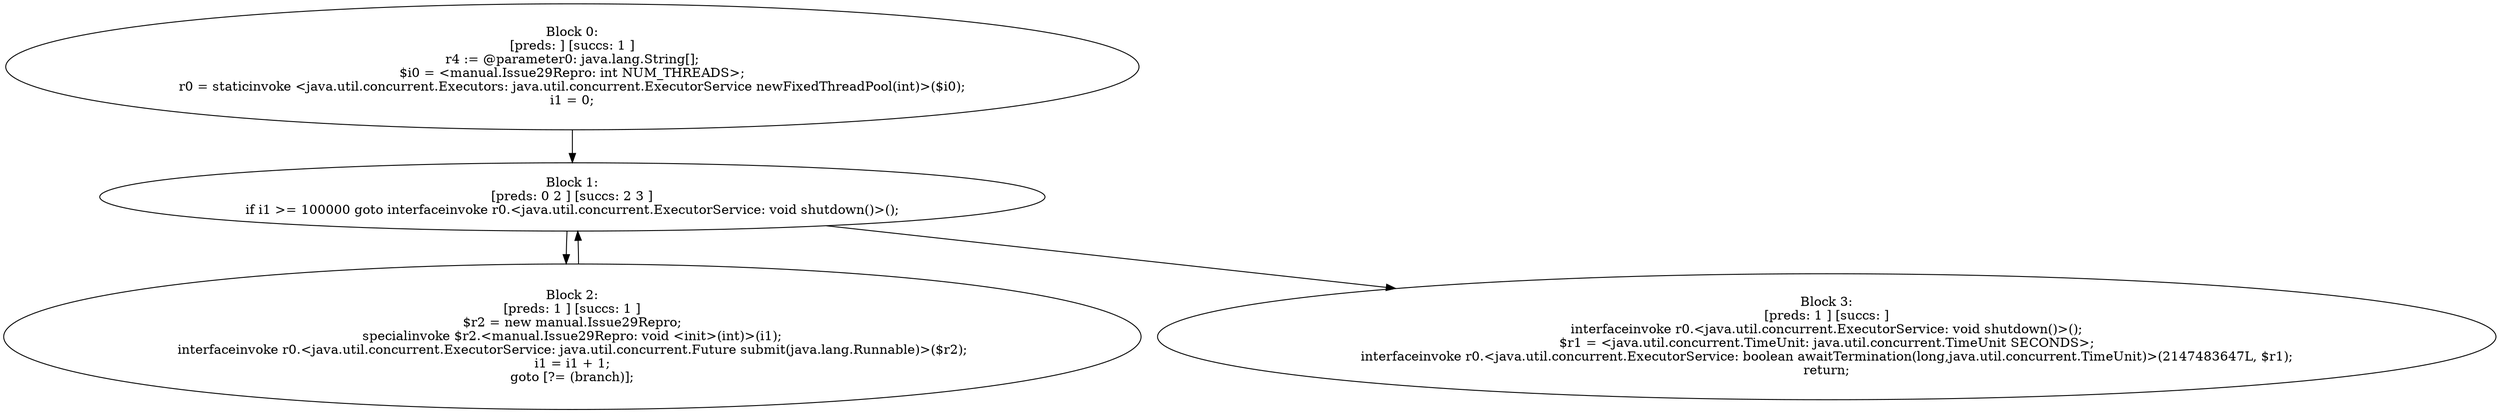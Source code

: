 digraph "unitGraph" {
    "Block 0:
[preds: ] [succs: 1 ]
r4 := @parameter0: java.lang.String[];
$i0 = <manual.Issue29Repro: int NUM_THREADS>;
r0 = staticinvoke <java.util.concurrent.Executors: java.util.concurrent.ExecutorService newFixedThreadPool(int)>($i0);
i1 = 0;
"
    "Block 1:
[preds: 0 2 ] [succs: 2 3 ]
if i1 >= 100000 goto interfaceinvoke r0.<java.util.concurrent.ExecutorService: void shutdown()>();
"
    "Block 2:
[preds: 1 ] [succs: 1 ]
$r2 = new manual.Issue29Repro;
specialinvoke $r2.<manual.Issue29Repro: void <init>(int)>(i1);
interfaceinvoke r0.<java.util.concurrent.ExecutorService: java.util.concurrent.Future submit(java.lang.Runnable)>($r2);
i1 = i1 + 1;
goto [?= (branch)];
"
    "Block 3:
[preds: 1 ] [succs: ]
interfaceinvoke r0.<java.util.concurrent.ExecutorService: void shutdown()>();
$r1 = <java.util.concurrent.TimeUnit: java.util.concurrent.TimeUnit SECONDS>;
interfaceinvoke r0.<java.util.concurrent.ExecutorService: boolean awaitTermination(long,java.util.concurrent.TimeUnit)>(2147483647L, $r1);
return;
"
    "Block 0:
[preds: ] [succs: 1 ]
r4 := @parameter0: java.lang.String[];
$i0 = <manual.Issue29Repro: int NUM_THREADS>;
r0 = staticinvoke <java.util.concurrent.Executors: java.util.concurrent.ExecutorService newFixedThreadPool(int)>($i0);
i1 = 0;
"->"Block 1:
[preds: 0 2 ] [succs: 2 3 ]
if i1 >= 100000 goto interfaceinvoke r0.<java.util.concurrent.ExecutorService: void shutdown()>();
";
    "Block 1:
[preds: 0 2 ] [succs: 2 3 ]
if i1 >= 100000 goto interfaceinvoke r0.<java.util.concurrent.ExecutorService: void shutdown()>();
"->"Block 2:
[preds: 1 ] [succs: 1 ]
$r2 = new manual.Issue29Repro;
specialinvoke $r2.<manual.Issue29Repro: void <init>(int)>(i1);
interfaceinvoke r0.<java.util.concurrent.ExecutorService: java.util.concurrent.Future submit(java.lang.Runnable)>($r2);
i1 = i1 + 1;
goto [?= (branch)];
";
    "Block 1:
[preds: 0 2 ] [succs: 2 3 ]
if i1 >= 100000 goto interfaceinvoke r0.<java.util.concurrent.ExecutorService: void shutdown()>();
"->"Block 3:
[preds: 1 ] [succs: ]
interfaceinvoke r0.<java.util.concurrent.ExecutorService: void shutdown()>();
$r1 = <java.util.concurrent.TimeUnit: java.util.concurrent.TimeUnit SECONDS>;
interfaceinvoke r0.<java.util.concurrent.ExecutorService: boolean awaitTermination(long,java.util.concurrent.TimeUnit)>(2147483647L, $r1);
return;
";
    "Block 2:
[preds: 1 ] [succs: 1 ]
$r2 = new manual.Issue29Repro;
specialinvoke $r2.<manual.Issue29Repro: void <init>(int)>(i1);
interfaceinvoke r0.<java.util.concurrent.ExecutorService: java.util.concurrent.Future submit(java.lang.Runnable)>($r2);
i1 = i1 + 1;
goto [?= (branch)];
"->"Block 1:
[preds: 0 2 ] [succs: 2 3 ]
if i1 >= 100000 goto interfaceinvoke r0.<java.util.concurrent.ExecutorService: void shutdown()>();
";
}
